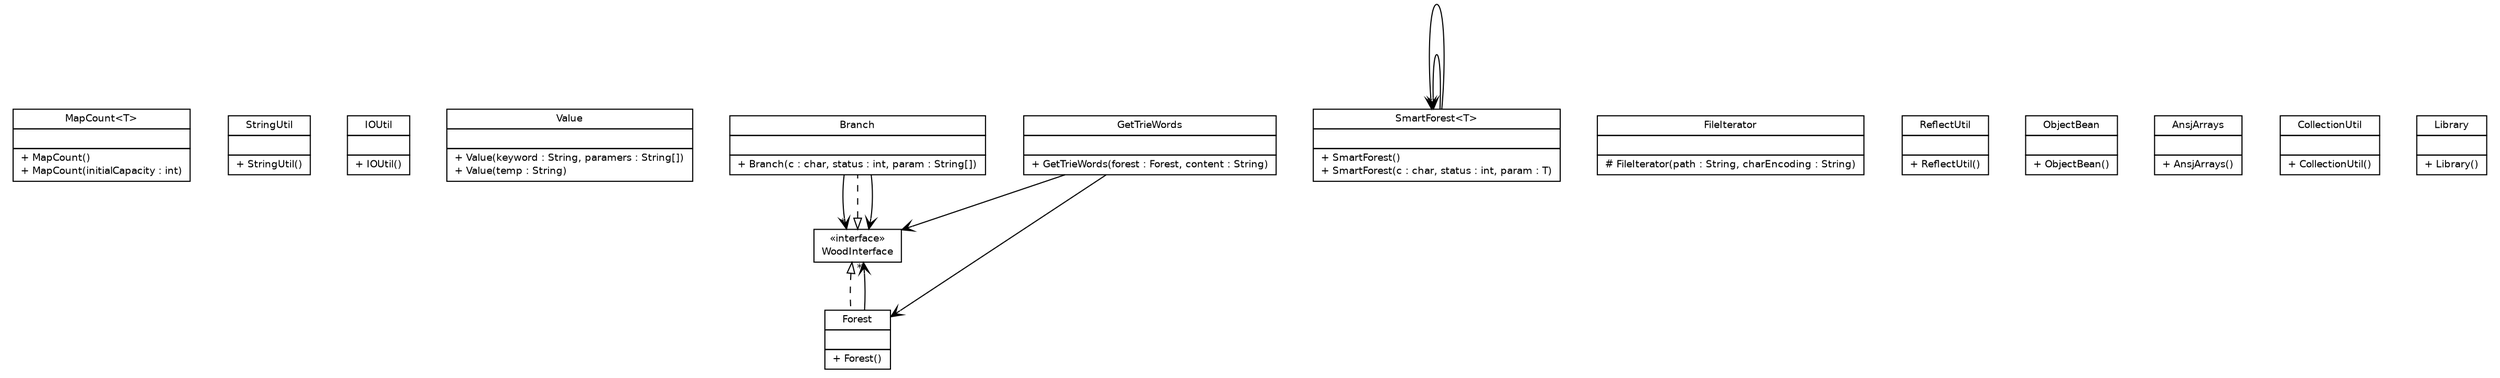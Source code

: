 #!/usr/local/bin/dot
#
# Class diagram 
# Generated by UmlGraph version 4.6 (http://www.spinellis.gr/sw/umlgraph)
#

digraph G {
	edge [fontname="Helvetica",fontsize=10,labelfontname="Helvetica",labelfontsize=10];
	node [fontname="Helvetica",fontsize=10,shape=plaintext];
	// org.soul.treeSplit.MapCount<T>
	c898 [label=<<table border="0" cellborder="1" cellspacing="0" cellpadding="2" port="p" href="./MapCount.html">
		<tr><td><table border="0" cellspacing="0" cellpadding="1">
			<tr><td> MapCount&lt;T&gt; </td></tr>
		</table></td></tr>
		<tr><td><table border="0" cellspacing="0" cellpadding="1">
			<tr><td align="left">  </td></tr>
		</table></td></tr>
		<tr><td><table border="0" cellspacing="0" cellpadding="1">
			<tr><td align="left"> + MapCount() </td></tr>
			<tr><td align="left"> + MapCount(initialCapacity : int) </td></tr>
		</table></td></tr>
		</table>>, fontname="Helvetica", fontcolor="black", fontsize=9.0];
	// org.soul.treeSplit.StringUtil
	c899 [label=<<table border="0" cellborder="1" cellspacing="0" cellpadding="2" port="p" href="./StringUtil.html">
		<tr><td><table border="0" cellspacing="0" cellpadding="1">
			<tr><td> StringUtil </td></tr>
		</table></td></tr>
		<tr><td><table border="0" cellspacing="0" cellpadding="1">
			<tr><td align="left">  </td></tr>
		</table></td></tr>
		<tr><td><table border="0" cellspacing="0" cellpadding="1">
			<tr><td align="left"> + StringUtil() </td></tr>
		</table></td></tr>
		</table>>, fontname="Helvetica", fontcolor="black", fontsize=9.0];
	// org.soul.treeSplit.IOUtil
	c900 [label=<<table border="0" cellborder="1" cellspacing="0" cellpadding="2" port="p" href="./IOUtil.html">
		<tr><td><table border="0" cellspacing="0" cellpadding="1">
			<tr><td> IOUtil </td></tr>
		</table></td></tr>
		<tr><td><table border="0" cellspacing="0" cellpadding="1">
			<tr><td align="left">  </td></tr>
		</table></td></tr>
		<tr><td><table border="0" cellspacing="0" cellpadding="1">
			<tr><td align="left"> + IOUtil() </td></tr>
		</table></td></tr>
		</table>>, fontname="Helvetica", fontcolor="black", fontsize=9.0];
	// org.soul.treeSplit.Value
	c901 [label=<<table border="0" cellborder="1" cellspacing="0" cellpadding="2" port="p" href="./Value.html">
		<tr><td><table border="0" cellspacing="0" cellpadding="1">
			<tr><td> Value </td></tr>
		</table></td></tr>
		<tr><td><table border="0" cellspacing="0" cellpadding="1">
			<tr><td align="left">  </td></tr>
		</table></td></tr>
		<tr><td><table border="0" cellspacing="0" cellpadding="1">
			<tr><td align="left"> + Value(keyword : String, paramers : String[]) </td></tr>
			<tr><td align="left"> + Value(temp : String) </td></tr>
		</table></td></tr>
		</table>>, fontname="Helvetica", fontcolor="black", fontsize=9.0];
	// org.soul.treeSplit.Branch
	c902 [label=<<table border="0" cellborder="1" cellspacing="0" cellpadding="2" port="p" href="./Branch.html">
		<tr><td><table border="0" cellspacing="0" cellpadding="1">
			<tr><td> Branch </td></tr>
		</table></td></tr>
		<tr><td><table border="0" cellspacing="0" cellpadding="1">
			<tr><td align="left">  </td></tr>
		</table></td></tr>
		<tr><td><table border="0" cellspacing="0" cellpadding="1">
			<tr><td align="left"> + Branch(c : char, status : int, param : String[]) </td></tr>
		</table></td></tr>
		</table>>, fontname="Helvetica", fontcolor="black", fontsize=9.0];
	// org.soul.treeSplit.SmartForest<T>
	c903 [label=<<table border="0" cellborder="1" cellspacing="0" cellpadding="2" port="p" href="./SmartForest.html">
		<tr><td><table border="0" cellspacing="0" cellpadding="1">
			<tr><td> SmartForest&lt;T&gt; </td></tr>
		</table></td></tr>
		<tr><td><table border="0" cellspacing="0" cellpadding="1">
			<tr><td align="left">  </td></tr>
		</table></td></tr>
		<tr><td><table border="0" cellspacing="0" cellpadding="1">
			<tr><td align="left"> + SmartForest() </td></tr>
			<tr><td align="left"> + SmartForest(c : char, status : int, param : T) </td></tr>
		</table></td></tr>
		</table>>, fontname="Helvetica", fontcolor="black", fontsize=9.0];
	// org.soul.treeSplit.FileIterator
	c904 [label=<<table border="0" cellborder="1" cellspacing="0" cellpadding="2" port="p" href="./FileIterator.html">
		<tr><td><table border="0" cellspacing="0" cellpadding="1">
			<tr><td> FileIterator </td></tr>
		</table></td></tr>
		<tr><td><table border="0" cellspacing="0" cellpadding="1">
			<tr><td align="left">  </td></tr>
		</table></td></tr>
		<tr><td><table border="0" cellspacing="0" cellpadding="1">
			<tr><td align="left"> # FileIterator(path : String, charEncoding : String) </td></tr>
		</table></td></tr>
		</table>>, fontname="Helvetica", fontcolor="black", fontsize=9.0];
	// org.soul.treeSplit.Forest
	c905 [label=<<table border="0" cellborder="1" cellspacing="0" cellpadding="2" port="p" href="./Forest.html">
		<tr><td><table border="0" cellspacing="0" cellpadding="1">
			<tr><td> Forest </td></tr>
		</table></td></tr>
		<tr><td><table border="0" cellspacing="0" cellpadding="1">
			<tr><td align="left">  </td></tr>
		</table></td></tr>
		<tr><td><table border="0" cellspacing="0" cellpadding="1">
			<tr><td align="left"> + Forest() </td></tr>
		</table></td></tr>
		</table>>, fontname="Helvetica", fontcolor="black", fontsize=9.0];
	// org.soul.treeSplit.ReflectUtil
	c906 [label=<<table border="0" cellborder="1" cellspacing="0" cellpadding="2" port="p" href="./ReflectUtil.html">
		<tr><td><table border="0" cellspacing="0" cellpadding="1">
			<tr><td> ReflectUtil </td></tr>
		</table></td></tr>
		<tr><td><table border="0" cellspacing="0" cellpadding="1">
			<tr><td align="left">  </td></tr>
		</table></td></tr>
		<tr><td><table border="0" cellspacing="0" cellpadding="1">
			<tr><td align="left"> + ReflectUtil() </td></tr>
		</table></td></tr>
		</table>>, fontname="Helvetica", fontcolor="black", fontsize=9.0];
	// org.soul.treeSplit.ObjectBean
	c907 [label=<<table border="0" cellborder="1" cellspacing="0" cellpadding="2" port="p" href="./ObjectBean.html">
		<tr><td><table border="0" cellspacing="0" cellpadding="1">
			<tr><td> ObjectBean </td></tr>
		</table></td></tr>
		<tr><td><table border="0" cellspacing="0" cellpadding="1">
			<tr><td align="left">  </td></tr>
		</table></td></tr>
		<tr><td><table border="0" cellspacing="0" cellpadding="1">
			<tr><td align="left"> + ObjectBean() </td></tr>
		</table></td></tr>
		</table>>, fontname="Helvetica", fontcolor="black", fontsize=9.0];
	// org.soul.treeSplit.AnsjArrays
	c908 [label=<<table border="0" cellborder="1" cellspacing="0" cellpadding="2" port="p" href="./AnsjArrays.html">
		<tr><td><table border="0" cellspacing="0" cellpadding="1">
			<tr><td> AnsjArrays </td></tr>
		</table></td></tr>
		<tr><td><table border="0" cellspacing="0" cellpadding="1">
			<tr><td align="left">  </td></tr>
		</table></td></tr>
		<tr><td><table border="0" cellspacing="0" cellpadding="1">
			<tr><td align="left"> + AnsjArrays() </td></tr>
		</table></td></tr>
		</table>>, fontname="Helvetica", fontcolor="black", fontsize=9.0];
	// org.soul.treeSplit.WoodInterface
	c909 [label=<<table border="0" cellborder="1" cellspacing="0" cellpadding="2" port="p" href="./WoodInterface.html">
		<tr><td><table border="0" cellspacing="0" cellpadding="1">
			<tr><td> &laquo;interface&raquo; </td></tr>
			<tr><td> WoodInterface </td></tr>
		</table></td></tr>
		</table>>, fontname="Helvetica", fontcolor="black", fontsize=9.0];
	// org.soul.treeSplit.CollectionUtil
	c910 [label=<<table border="0" cellborder="1" cellspacing="0" cellpadding="2" port="p" href="./CollectionUtil.html">
		<tr><td><table border="0" cellspacing="0" cellpadding="1">
			<tr><td> CollectionUtil </td></tr>
		</table></td></tr>
		<tr><td><table border="0" cellspacing="0" cellpadding="1">
			<tr><td align="left">  </td></tr>
		</table></td></tr>
		<tr><td><table border="0" cellspacing="0" cellpadding="1">
			<tr><td align="left"> + CollectionUtil() </td></tr>
		</table></td></tr>
		</table>>, fontname="Helvetica", fontcolor="black", fontsize=9.0];
	// org.soul.treeSplit.GetTrieWords
	c911 [label=<<table border="0" cellborder="1" cellspacing="0" cellpadding="2" port="p" href="./GetTrieWords.html">
		<tr><td><table border="0" cellspacing="0" cellpadding="1">
			<tr><td> GetTrieWords </td></tr>
		</table></td></tr>
		<tr><td><table border="0" cellspacing="0" cellpadding="1">
			<tr><td align="left">  </td></tr>
		</table></td></tr>
		<tr><td><table border="0" cellspacing="0" cellpadding="1">
			<tr><td align="left"> + GetTrieWords(forest : Forest, content : String) </td></tr>
		</table></td></tr>
		</table>>, fontname="Helvetica", fontcolor="black", fontsize=9.0];
	// org.soul.treeSplit.Library
	c912 [label=<<table border="0" cellborder="1" cellspacing="0" cellpadding="2" port="p" href="./Library.html">
		<tr><td><table border="0" cellspacing="0" cellpadding="1">
			<tr><td> Library </td></tr>
		</table></td></tr>
		<tr><td><table border="0" cellspacing="0" cellpadding="1">
			<tr><td align="left">  </td></tr>
		</table></td></tr>
		<tr><td><table border="0" cellspacing="0" cellpadding="1">
			<tr><td align="left"> + Library() </td></tr>
		</table></td></tr>
		</table>>, fontname="Helvetica", fontcolor="black", fontsize=9.0];
	//org.soul.treeSplit.Branch implements org.soul.treeSplit.WoodInterface
	c909:p -> c902:p [dir=back,arrowtail=empty,style=dashed];
	//org.soul.treeSplit.Forest implements org.soul.treeSplit.WoodInterface
	c909:p -> c905:p [dir=back,arrowtail=empty,style=dashed];
	// org.soul.treeSplit.Branch NAVASSOC org.soul.treeSplit.WoodInterface
	c902:p -> c909:p [taillabel="", label="", headlabel="*", fontname="Helvetica", fontcolor="black", fontsize=10.0, color="black", arrowhead=open];
	// org.soul.treeSplit.Branch NAVASSOC org.soul.treeSplit.WoodInterface
	c902:p -> c909:p [taillabel="", label="", headlabel="", fontname="Helvetica", fontcolor="black", fontsize=10.0, color="black", arrowhead=open];
	// org.soul.treeSplit.SmartForest<T> NAVASSOC org.soul.treeSplit.SmartForest<T>
	c903:p -> c903:p [taillabel="", label="", headlabel="*", fontname="Helvetica", fontcolor="black", fontsize=10.0, color="black", arrowhead=open];
	// org.soul.treeSplit.SmartForest<T> NAVASSOC org.soul.treeSplit.SmartForest<T>
	c903:p -> c903:p [taillabel="", label="", headlabel="", fontname="Helvetica", fontcolor="black", fontsize=10.0, color="black", arrowhead=open];
	// org.soul.treeSplit.Forest NAVASSOC org.soul.treeSplit.WoodInterface
	c905:p -> c909:p [taillabel="", label="", headlabel="*", fontname="Helvetica", fontcolor="black", fontsize=10.0, color="black", arrowhead=open];
	// org.soul.treeSplit.GetTrieWords NAVASSOC org.soul.treeSplit.Forest
	c911:p -> c905:p [taillabel="", label="", headlabel="", fontname="Helvetica", fontcolor="black", fontsize=10.0, color="black", arrowhead=open];
	// org.soul.treeSplit.GetTrieWords NAVASSOC org.soul.treeSplit.WoodInterface
	c911:p -> c909:p [taillabel="", label="", headlabel="", fontname="Helvetica", fontcolor="black", fontsize=10.0, color="black", arrowhead=open];
}

